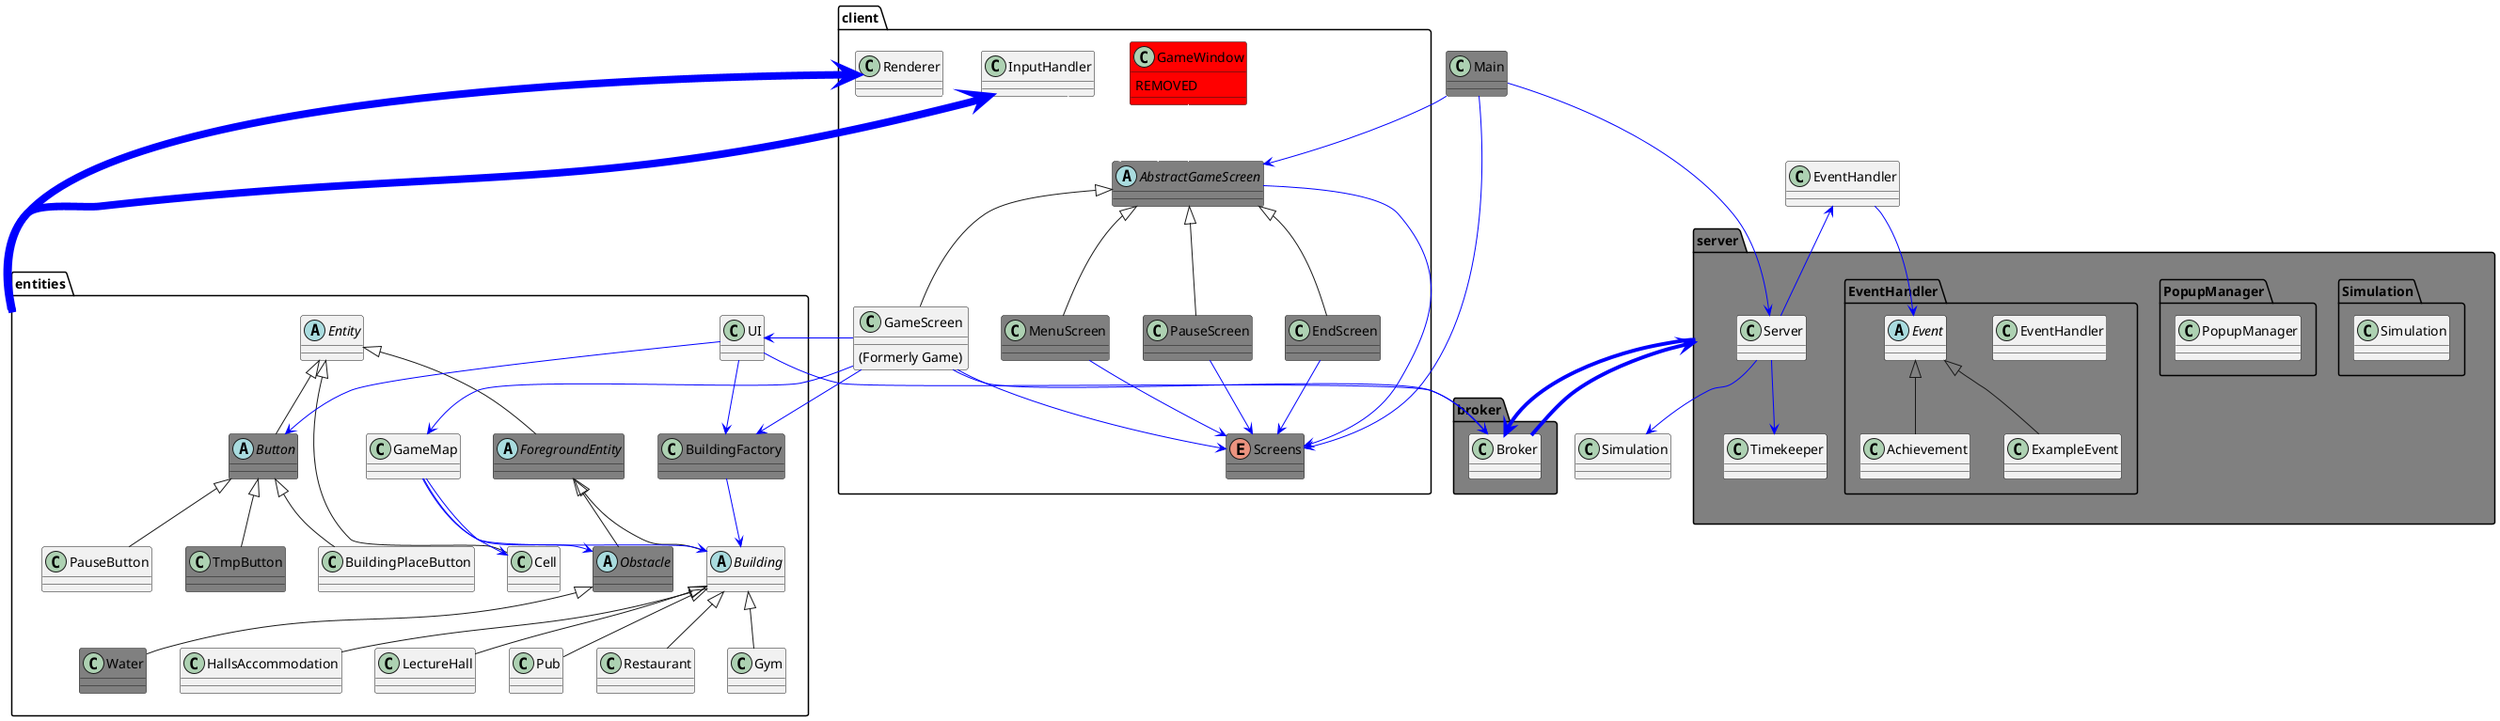 @startuml
/'skinparam groupInheritance 2'/

package client {
    class Renderer
    class InputHandler
    class GameWindow #red {
        REMOVED
    }
    enum Screens #grey
    abstract class AbstractGameScreen #grey
    class MenuScreen #grey extends AbstractGameScreen
    class GameScreen extends AbstractGameScreen {
        (Formerly Game)
    }
    class PauseScreen #grey extends AbstractGameScreen
    class EndScreen #grey extends AbstractGameScreen
}

class Main #grey

package entities {
    class GameMap
    class UI
    abstract class Entity
    abstract class ForegroundEntity #grey extends Entity
    class Cell extends Entity
    abstract class Obstacle #grey extends ForegroundEntity
    class Water #grey extends Obstacle
    abstract class Button #grey extends Entity
    class BuildingPlaceButton extends Button
    class PauseButton extends Button
    class TmpButton #grey extends Button
    class BuildingFactory #grey
    abstract class Building extends ForegroundEntity
    class Gym extends Building
    class HallsAccommodation extends Building
    class LectureHall extends Building
    class Pub extends Building
    class Restaurant extends Building
}

package broker #grey {
    class Broker
}

package server #grey {
    class Server
    class Timekeeper
    package Simulation #grey {
        class Simulation
    }
    package PopupManager #grey {
        class PopupManager
    }
    package EventHandler #grey {
        class EventHandler
        abstract class Event
        class ExampleEvent extends Event
        class Achievement extends Event
    }
}


GameWindow-down[#white]-AbstractGameScreen
Renderer-down[#white]-AbstractGameScreen
InputHandler-down[#white]-AbstractGameScreen

GameScreen --[#blue]> GameMap
GameScreen --[#blue]> UI
GameScreen --[#blue]> Broker
GameScreen --[#blue]> BuildingFactory
Main --[#blue]> Server
Main --[#blue]> AbstractGameScreen
Main --[#blue]> Screens
AbstractGameScreen --[#blue]> Screens
MenuScreen --[#blue]> Screens
GameScreen --[#blue]> Screens
PauseScreen --[#blue]> Screens
EndScreen --[#blue]> Screens
Broker --[#blue,thickness=4]> server
BuildingFactory --[#blue]> Building
entities --[#blue,thickness=8]> InputHandler
entities --[#blue,thickness=8]> Renderer
GameMap --[#blue]> Cell
GameMap --[#blue]> Building
GameMap --[#blue]> Obstacle
UI --[#blue]> Broker
UI --[#blue]> BuildingFactory
UI --[#blue]> Button
server --[#blue,thickness=4]> Broker
Server --[#blue]> Simulation
Server --[#blue]> EventHandler
Server --[#blue]> Timekeeper
EventHandler --[#blue]> Event
@enduml
